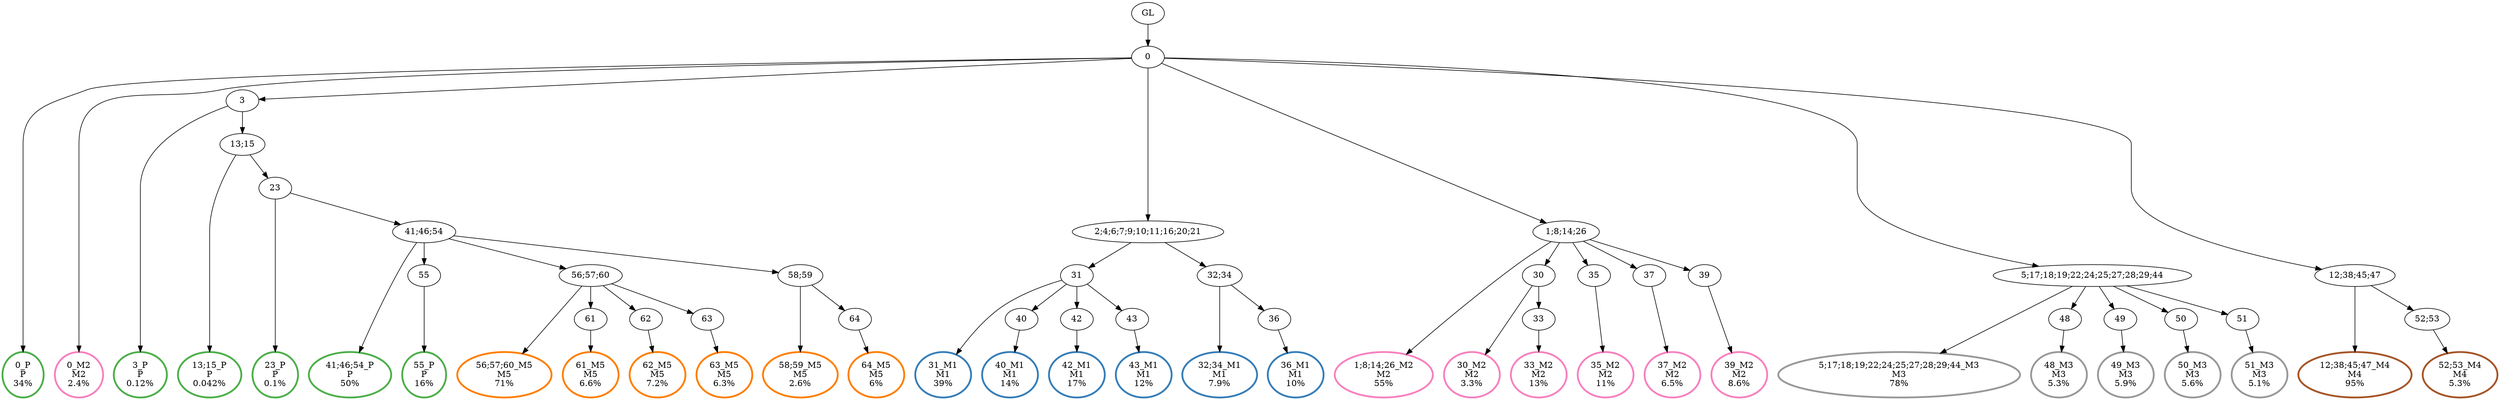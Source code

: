 digraph T {
	{
		rank=same
		62 [penwidth=3,colorscheme=set19,color=3,label="0_P\nP\n34%"]
		60 [penwidth=3,colorscheme=set19,color=3,label="3_P\nP\n0.12%"]
		58 [penwidth=3,colorscheme=set19,color=3,label="13;15_P\nP\n0.042%"]
		56 [penwidth=3,colorscheme=set19,color=3,label="23_P\nP\n0.1%"]
		54 [penwidth=3,colorscheme=set19,color=3,label="41;46;54_P\nP\n50%"]
		52 [penwidth=3,colorscheme=set19,color=3,label="55_P\nP\n16%"]
		49 [penwidth=3,colorscheme=set19,color=2,label="31_M1\nM1\n39%"]
		47 [penwidth=3,colorscheme=set19,color=2,label="40_M1\nM1\n14%"]
		45 [penwidth=3,colorscheme=set19,color=2,label="42_M1\nM1\n17%"]
		43 [penwidth=3,colorscheme=set19,color=2,label="43_M1\nM1\n12%"]
		41 [penwidth=3,colorscheme=set19,color=2,label="32;34_M1\nM1\n7.9%"]
		39 [penwidth=3,colorscheme=set19,color=2,label="36_M1\nM1\n10%"]
		38 [penwidth=3,colorscheme=set19,color=8,label="0_M2\nM2\n2.4%"]
		36 [penwidth=3,colorscheme=set19,color=8,label="1;8;14;26_M2\nM2\n55%"]
		34 [penwidth=3,colorscheme=set19,color=8,label="30_M2\nM2\n3.3%"]
		32 [penwidth=3,colorscheme=set19,color=8,label="33_M2\nM2\n13%"]
		30 [penwidth=3,colorscheme=set19,color=8,label="35_M2\nM2\n11%"]
		28 [penwidth=3,colorscheme=set19,color=8,label="37_M2\nM2\n6.5%"]
		26 [penwidth=3,colorscheme=set19,color=8,label="39_M2\nM2\n8.6%"]
		24 [penwidth=3,colorscheme=set19,color=9,label="5;17;18;19;22;24;25;27;28;29;44_M3\nM3\n78%"]
		22 [penwidth=3,colorscheme=set19,color=9,label="48_M3\nM3\n5.3%"]
		20 [penwidth=3,colorscheme=set19,color=9,label="49_M3\nM3\n5.9%"]
		18 [penwidth=3,colorscheme=set19,color=9,label="50_M3\nM3\n5.6%"]
		16 [penwidth=3,colorscheme=set19,color=9,label="51_M3\nM3\n5.1%"]
		14 [penwidth=3,colorscheme=set19,color=7,label="12;38;45;47_M4\nM4\n95%"]
		12 [penwidth=3,colorscheme=set19,color=7,label="52;53_M4\nM4\n5.3%"]
		10 [penwidth=3,colorscheme=set19,color=5,label="56;57;60_M5\nM5\n71%"]
		8 [penwidth=3,colorscheme=set19,color=5,label="61_M5\nM5\n6.6%"]
		6 [penwidth=3,colorscheme=set19,color=5,label="62_M5\nM5\n7.2%"]
		4 [penwidth=3,colorscheme=set19,color=5,label="63_M5\nM5\n6.3%"]
		2 [penwidth=3,colorscheme=set19,color=5,label="58;59_M5\nM5\n2.6%"]
		0 [penwidth=3,colorscheme=set19,color=5,label="64_M5\nM5\n6%"]
	}
	64 [label="GL"]
	63 [label="0"]
	61 [label="3"]
	59 [label="13;15"]
	57 [label="23"]
	55 [label="41;46;54"]
	53 [label="55"]
	51 [label="2;4;6;7;9;10;11;16;20;21"]
	50 [label="31"]
	48 [label="40"]
	46 [label="42"]
	44 [label="43"]
	42 [label="32;34"]
	40 [label="36"]
	37 [label="1;8;14;26"]
	35 [label="30"]
	33 [label="33"]
	31 [label="35"]
	29 [label="37"]
	27 [label="39"]
	25 [label="5;17;18;19;22;24;25;27;28;29;44"]
	23 [label="48"]
	21 [label="49"]
	19 [label="50"]
	17 [label="51"]
	15 [label="12;38;45;47"]
	13 [label="52;53"]
	11 [label="56;57;60"]
	9 [label="61"]
	7 [label="62"]
	5 [label="63"]
	3 [label="58;59"]
	1 [label="64"]
	64 -> 63
	63 -> 62
	63 -> 61
	63 -> 51
	63 -> 38
	63 -> 37
	63 -> 25
	63 -> 15
	61 -> 60
	61 -> 59
	59 -> 58
	59 -> 57
	57 -> 56
	57 -> 55
	55 -> 54
	55 -> 53
	55 -> 11
	55 -> 3
	53 -> 52
	51 -> 50
	51 -> 42
	50 -> 49
	50 -> 48
	50 -> 46
	50 -> 44
	48 -> 47
	46 -> 45
	44 -> 43
	42 -> 41
	42 -> 40
	40 -> 39
	37 -> 36
	37 -> 35
	37 -> 31
	37 -> 29
	37 -> 27
	35 -> 34
	35 -> 33
	33 -> 32
	31 -> 30
	29 -> 28
	27 -> 26
	25 -> 24
	25 -> 23
	25 -> 21
	25 -> 19
	25 -> 17
	23 -> 22
	21 -> 20
	19 -> 18
	17 -> 16
	15 -> 14
	15 -> 13
	13 -> 12
	11 -> 10
	11 -> 9
	11 -> 7
	11 -> 5
	9 -> 8
	7 -> 6
	5 -> 4
	3 -> 2
	3 -> 1
	1 -> 0
}
